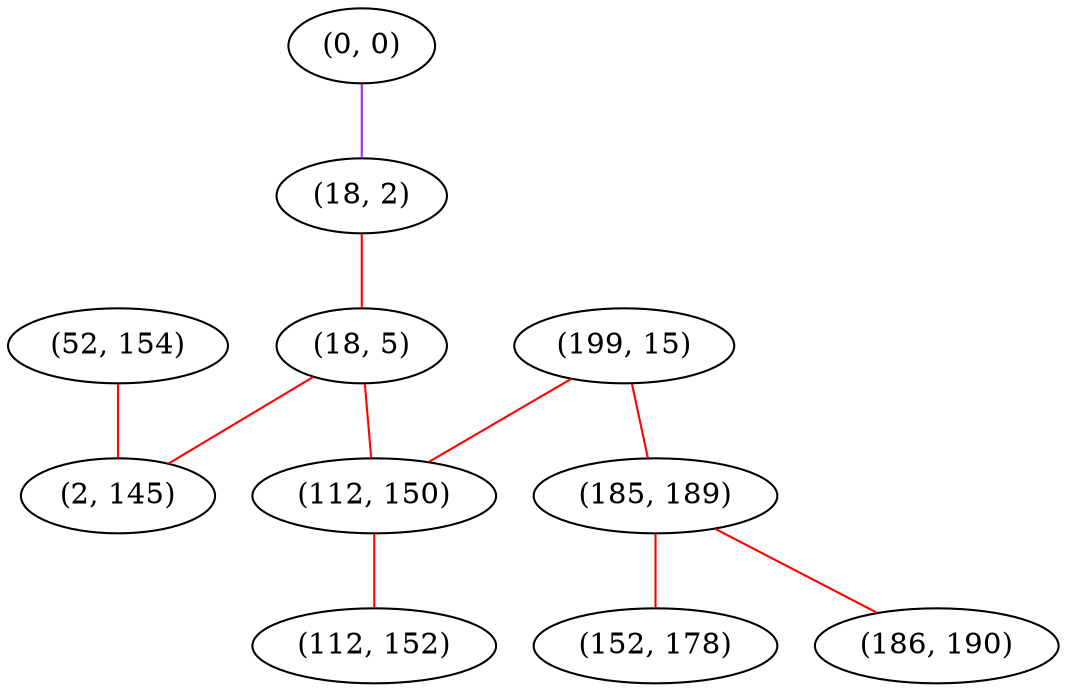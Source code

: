 graph "" {
"(52, 154)";
"(0, 0)";
"(199, 15)";
"(18, 2)";
"(18, 5)";
"(185, 189)";
"(112, 150)";
"(186, 190)";
"(112, 152)";
"(2, 145)";
"(152, 178)";
"(52, 154)" -- "(2, 145)"  [color=red, key=0, weight=1];
"(0, 0)" -- "(18, 2)"  [color=purple, key=0, weight=4];
"(199, 15)" -- "(112, 150)"  [color=red, key=0, weight=1];
"(199, 15)" -- "(185, 189)"  [color=red, key=0, weight=1];
"(18, 2)" -- "(18, 5)"  [color=red, key=0, weight=1];
"(18, 5)" -- "(112, 150)"  [color=red, key=0, weight=1];
"(18, 5)" -- "(2, 145)"  [color=red, key=0, weight=1];
"(185, 189)" -- "(186, 190)"  [color=red, key=0, weight=1];
"(185, 189)" -- "(152, 178)"  [color=red, key=0, weight=1];
"(112, 150)" -- "(112, 152)"  [color=red, key=0, weight=1];
}
